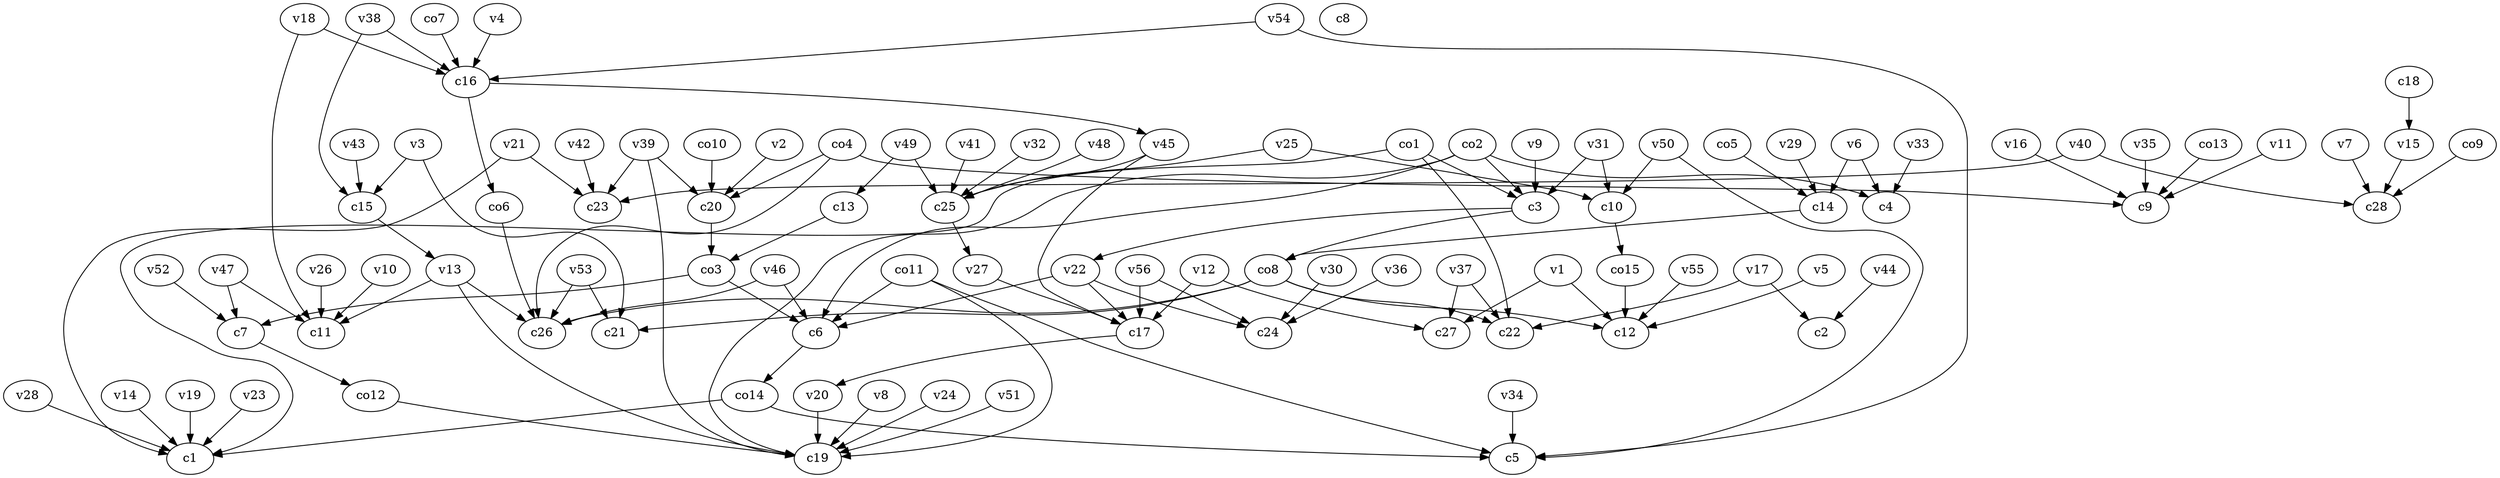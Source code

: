 strict digraph  {
c1;
c2;
c3;
c4;
c5;
c6;
c7;
c8;
c9;
c10;
c11;
c12;
c13;
c14;
c15;
c16;
c17;
c18;
c19;
c20;
c21;
c22;
c23;
c24;
c25;
c26;
c27;
c28;
v1;
v2;
v3;
v4;
v5;
v6;
v7;
v8;
v9;
v10;
v11;
v12;
v13;
v14;
v15;
v16;
v17;
v18;
v19;
v20;
v21;
v22;
v23;
v24;
v25;
v26;
v27;
v28;
v29;
v30;
v31;
v32;
v33;
v34;
v35;
v36;
v37;
v38;
v39;
v40;
v41;
v42;
v43;
v44;
v45;
v46;
v47;
v48;
v49;
v50;
v51;
v52;
v53;
v54;
v55;
v56;
co1;
co2;
co3;
co4;
co5;
co6;
co7;
co8;
co9;
co10;
co11;
co12;
co13;
co14;
co15;
c3 -> v22  [weight=1];
c3 -> co8  [weight=1];
c6 -> co14  [weight=1];
c7 -> co12  [weight=1];
c10 -> co15  [weight=1];
c13 -> co3  [weight=1];
c14 -> co8  [weight=1];
c15 -> v13  [weight=1];
c16 -> co6  [weight=1];
c16 -> v45  [weight=1];
c17 -> v20  [weight=1];
c18 -> v15  [weight=1];
c20 -> co3  [weight=1];
c25 -> v27  [weight=1];
v1 -> c12  [weight=1];
v1 -> c27  [weight=1];
v2 -> c20  [weight=1];
v3 -> c21  [weight=1];
v3 -> c15  [weight=1];
v4 -> c16  [weight=1];
v5 -> c12  [weight=1];
v6 -> c14  [weight=1];
v6 -> c4  [weight=1];
v7 -> c28  [weight=1];
v8 -> c19  [weight=1];
v9 -> c3  [weight=1];
v10 -> c11  [weight=1];
v11 -> c9  [weight=1];
v12 -> c17  [weight=1];
v12 -> c27  [weight=1];
v13 -> c26  [weight=1];
v13 -> c11  [weight=1];
v13 -> c19  [weight=1];
v14 -> c1  [weight=1];
v15 -> c28  [weight=1];
v16 -> c9  [weight=1];
v17 -> c22  [weight=1];
v17 -> c2  [weight=1];
v18 -> c11  [weight=1];
v18 -> c16  [weight=1];
v19 -> c1  [weight=1];
v20 -> c19  [weight=1];
v21 -> c23  [weight=1];
v21 -> c1  [weight=1];
v22 -> c6  [weight=1];
v22 -> c17  [weight=1];
v22 -> c24  [weight=1];
v23 -> c1  [weight=1];
v24 -> c19  [weight=1];
v25 -> c25  [weight=1];
v25 -> c10  [weight=1];
v26 -> c11  [weight=1];
v27 -> c17  [weight=1];
v28 -> c1  [weight=1];
v29 -> c14  [weight=1];
v30 -> c24  [weight=1];
v31 -> c10  [weight=1];
v31 -> c3  [weight=1];
v32 -> c25  [weight=1];
v33 -> c4  [weight=1];
v34 -> c5  [weight=1];
v35 -> c9  [weight=1];
v36 -> c24  [weight=1];
v37 -> c22  [weight=1];
v37 -> c27  [weight=1];
v38 -> c15  [weight=1];
v38 -> c16  [weight=1];
v39 -> c19  [weight=1];
v39 -> c20  [weight=1];
v39 -> c23  [weight=1];
v40 -> c28  [weight=1];
v40 -> c23  [weight=1];
v41 -> c25  [weight=1];
v42 -> c23  [weight=1];
v43 -> c15  [weight=1];
v44 -> c2  [weight=1];
v45 -> c25  [weight=1];
v45 -> c17  [weight=1];
v46 -> c6  [weight=1];
v46 -> c26  [weight=1];
v47 -> c7  [weight=1];
v47 -> c11  [weight=1];
v48 -> c25  [weight=1];
v49 -> c25  [weight=1];
v49 -> c13  [weight=1];
v50 -> c5  [weight=1];
v50 -> c10  [weight=1];
v51 -> c19  [weight=1];
v52 -> c7  [weight=1];
v53 -> c26  [weight=1];
v53 -> c21  [weight=1];
v54 -> c5  [weight=1];
v54 -> c16  [weight=1];
v55 -> c12  [weight=1];
v56 -> c17  [weight=1];
v56 -> c24  [weight=1];
co1 -> c1  [weight=1];
co1 -> c22  [weight=1];
co1 -> c3  [weight=1];
co2 -> c19  [weight=1];
co2 -> c6  [weight=1];
co2 -> c3  [weight=1];
co2 -> c4  [weight=1];
co3 -> c7  [weight=1];
co3 -> c6  [weight=1];
co4 -> c26  [weight=1];
co4 -> c9  [weight=1];
co4 -> c20  [weight=1];
co5 -> c14  [weight=1];
co6 -> c26  [weight=1];
co7 -> c16  [weight=1];
co8 -> c12  [weight=1];
co8 -> c21  [weight=1];
co8 -> c22  [weight=1];
co8 -> c26  [weight=1];
co9 -> c28  [weight=1];
co10 -> c20  [weight=1];
co11 -> c5  [weight=1];
co11 -> c19  [weight=1];
co11 -> c6  [weight=1];
co12 -> c19  [weight=1];
co13 -> c9  [weight=1];
co14 -> c5  [weight=1];
co14 -> c1  [weight=1];
co15 -> c12  [weight=1];
}
